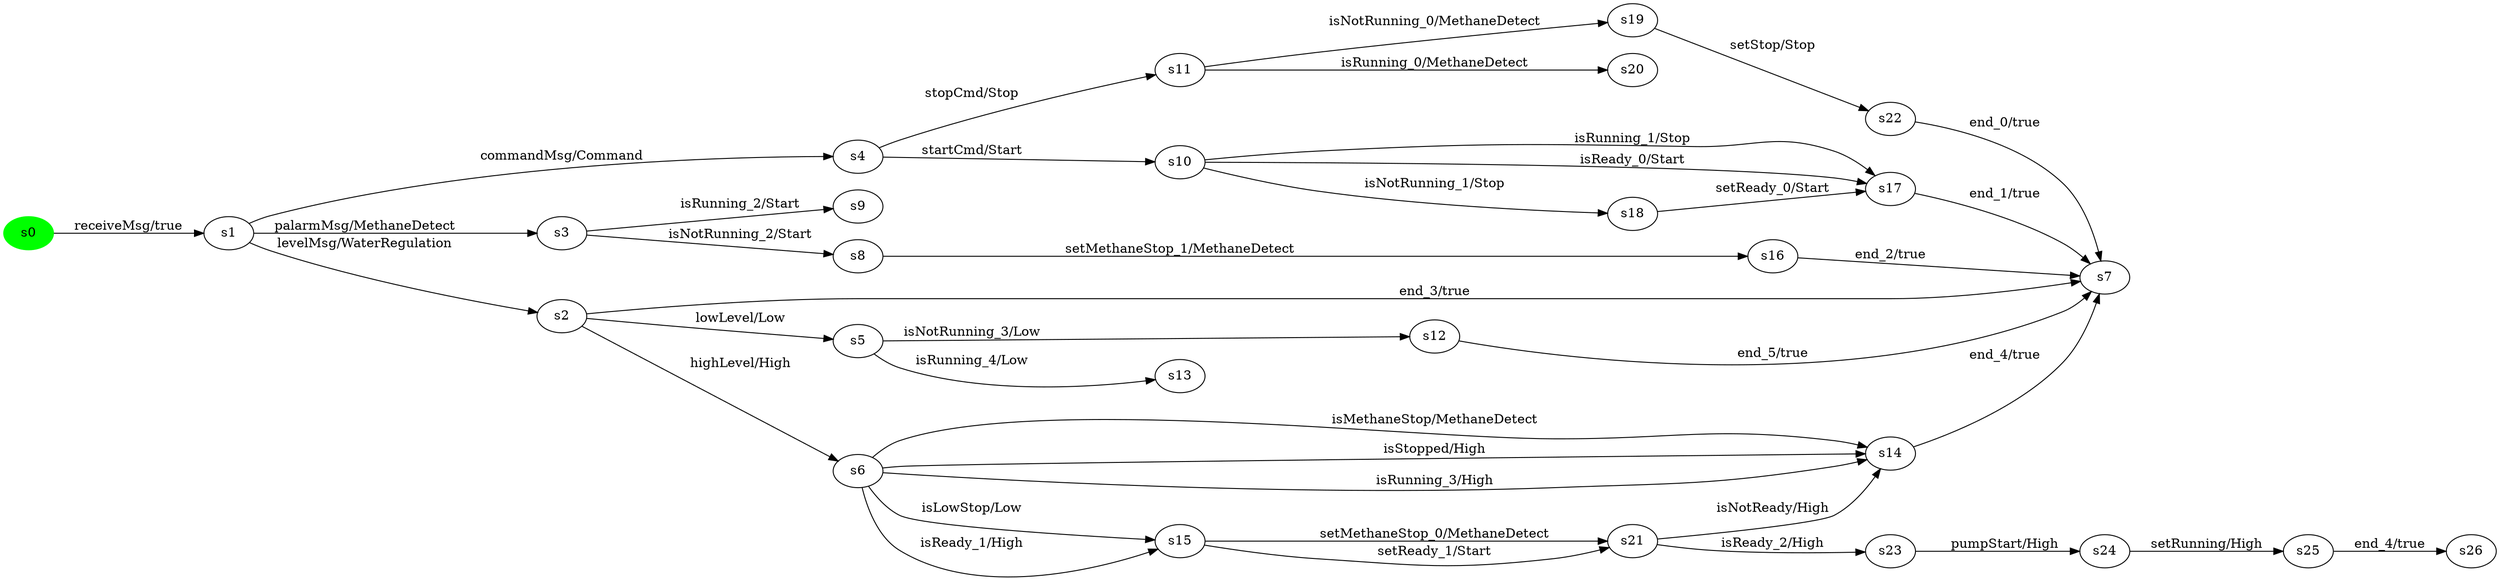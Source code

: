 digraph G {
rankdir=LR;
state0[ label = "s0", style=filled, color=green ];
state1 [ label = "s11" ];
state1 -> state2 [ label=" isNotRunning_0/MethaneDetect " ];
state1 -> state3 [ label=" isRunning_0/MethaneDetect " ];
state4 [ label = "s10" ];
state4 -> state5 [ label=" isRunning_1/Stop " ];
state4 -> state5 [ label=" isReady_0/Start " ];
state4 -> state6 [ label=" isNotRunning_1/Stop " ];
state7 [ label = "s13" ];
state8 [ label = "s12" ];
state8 -> state9 [ label=" end_5/true " ];
state10 [ label = "s15" ];
state10 -> state11 [ label=" setMethaneStop_0/MethaneDetect " ];
state10 -> state11 [ label=" setReady_1/Start " ];
state12 [ label = "s14" ];
state12 -> state9 [ label=" end_4/true " ];
state5 [ label = "s17" ];
state5 -> state9 [ label=" end_1/true " ];
state13 [ label = "s16" ];
state13 -> state9 [ label=" end_2/true " ];
state2 [ label = "s19" ];
state2 -> state14 [ label=" setStop/Stop " ];
state6 [ label = "s18" ];
state6 -> state5 [ label=" setReady_0/Start " ];
state0 -> state15 [ label=" receiveMsg/true " ];
state15 [ label = "s1" ];
state15 -> state16 [ label=" levelMsg/WaterRegulation " ];
state15 -> state17 [ label=" commandMsg/Command " ];
state15 -> state18 [ label=" palarmMsg/MethaneDetect " ];
state16 [ label = "s2" ];
state16 -> state19 [ label=" highLevel/High " ];
state16 -> state20 [ label=" lowLevel/Low " ];
state16 -> state9 [ label=" end_3/true " ];
state18 [ label = "s3" ];
state18 -> state21 [ label=" isRunning_2/Start " ];
state18 -> state22 [ label=" isNotRunning_2/Start " ];
state17 [ label = "s4" ];
state17 -> state1 [ label=" stopCmd/Stop " ];
state17 -> state4 [ label=" startCmd/Start " ];
state20 [ label = "s5" ];
state20 -> state8 [ label=" isNotRunning_3/Low " ];
state20 -> state7 [ label=" isRunning_4/Low " ];
state19 [ label = "s6" ];
state19 -> state12 [ label=" isRunning_3/High " ];
state19 -> state12 [ label=" isMethaneStop/MethaneDetect " ];
state19 -> state12 [ label=" isStopped/High " ];
state19 -> state10 [ label=" isLowStop/Low " ];
state19 -> state10 [ label=" isReady_1/High " ];
state9 [ label = "s7" ];
state22 [ label = "s8" ];
state22 -> state13 [ label=" setMethaneStop_1/MethaneDetect " ];
state21 [ label = "s9" ];
state3 [ label = "s20" ];
state14 [ label = "s22" ];
state14 -> state9 [ label=" end_0/true " ];
state11 [ label = "s21" ];
state11 -> state23 [ label=" isReady_2/High " ];
state11 -> state12 [ label=" isNotReady/High " ];
state24 [ label = "s24" ];
state24 -> state25 [ label=" setRunning/High " ];
state23 [ label = "s23" ];
state23 -> state24 [ label=" pumpStart/High " ];
state26 [ label = "s26" ];
state25 [ label = "s25" ];
state25 -> state26 [ label=" end_4/true " ];
}
